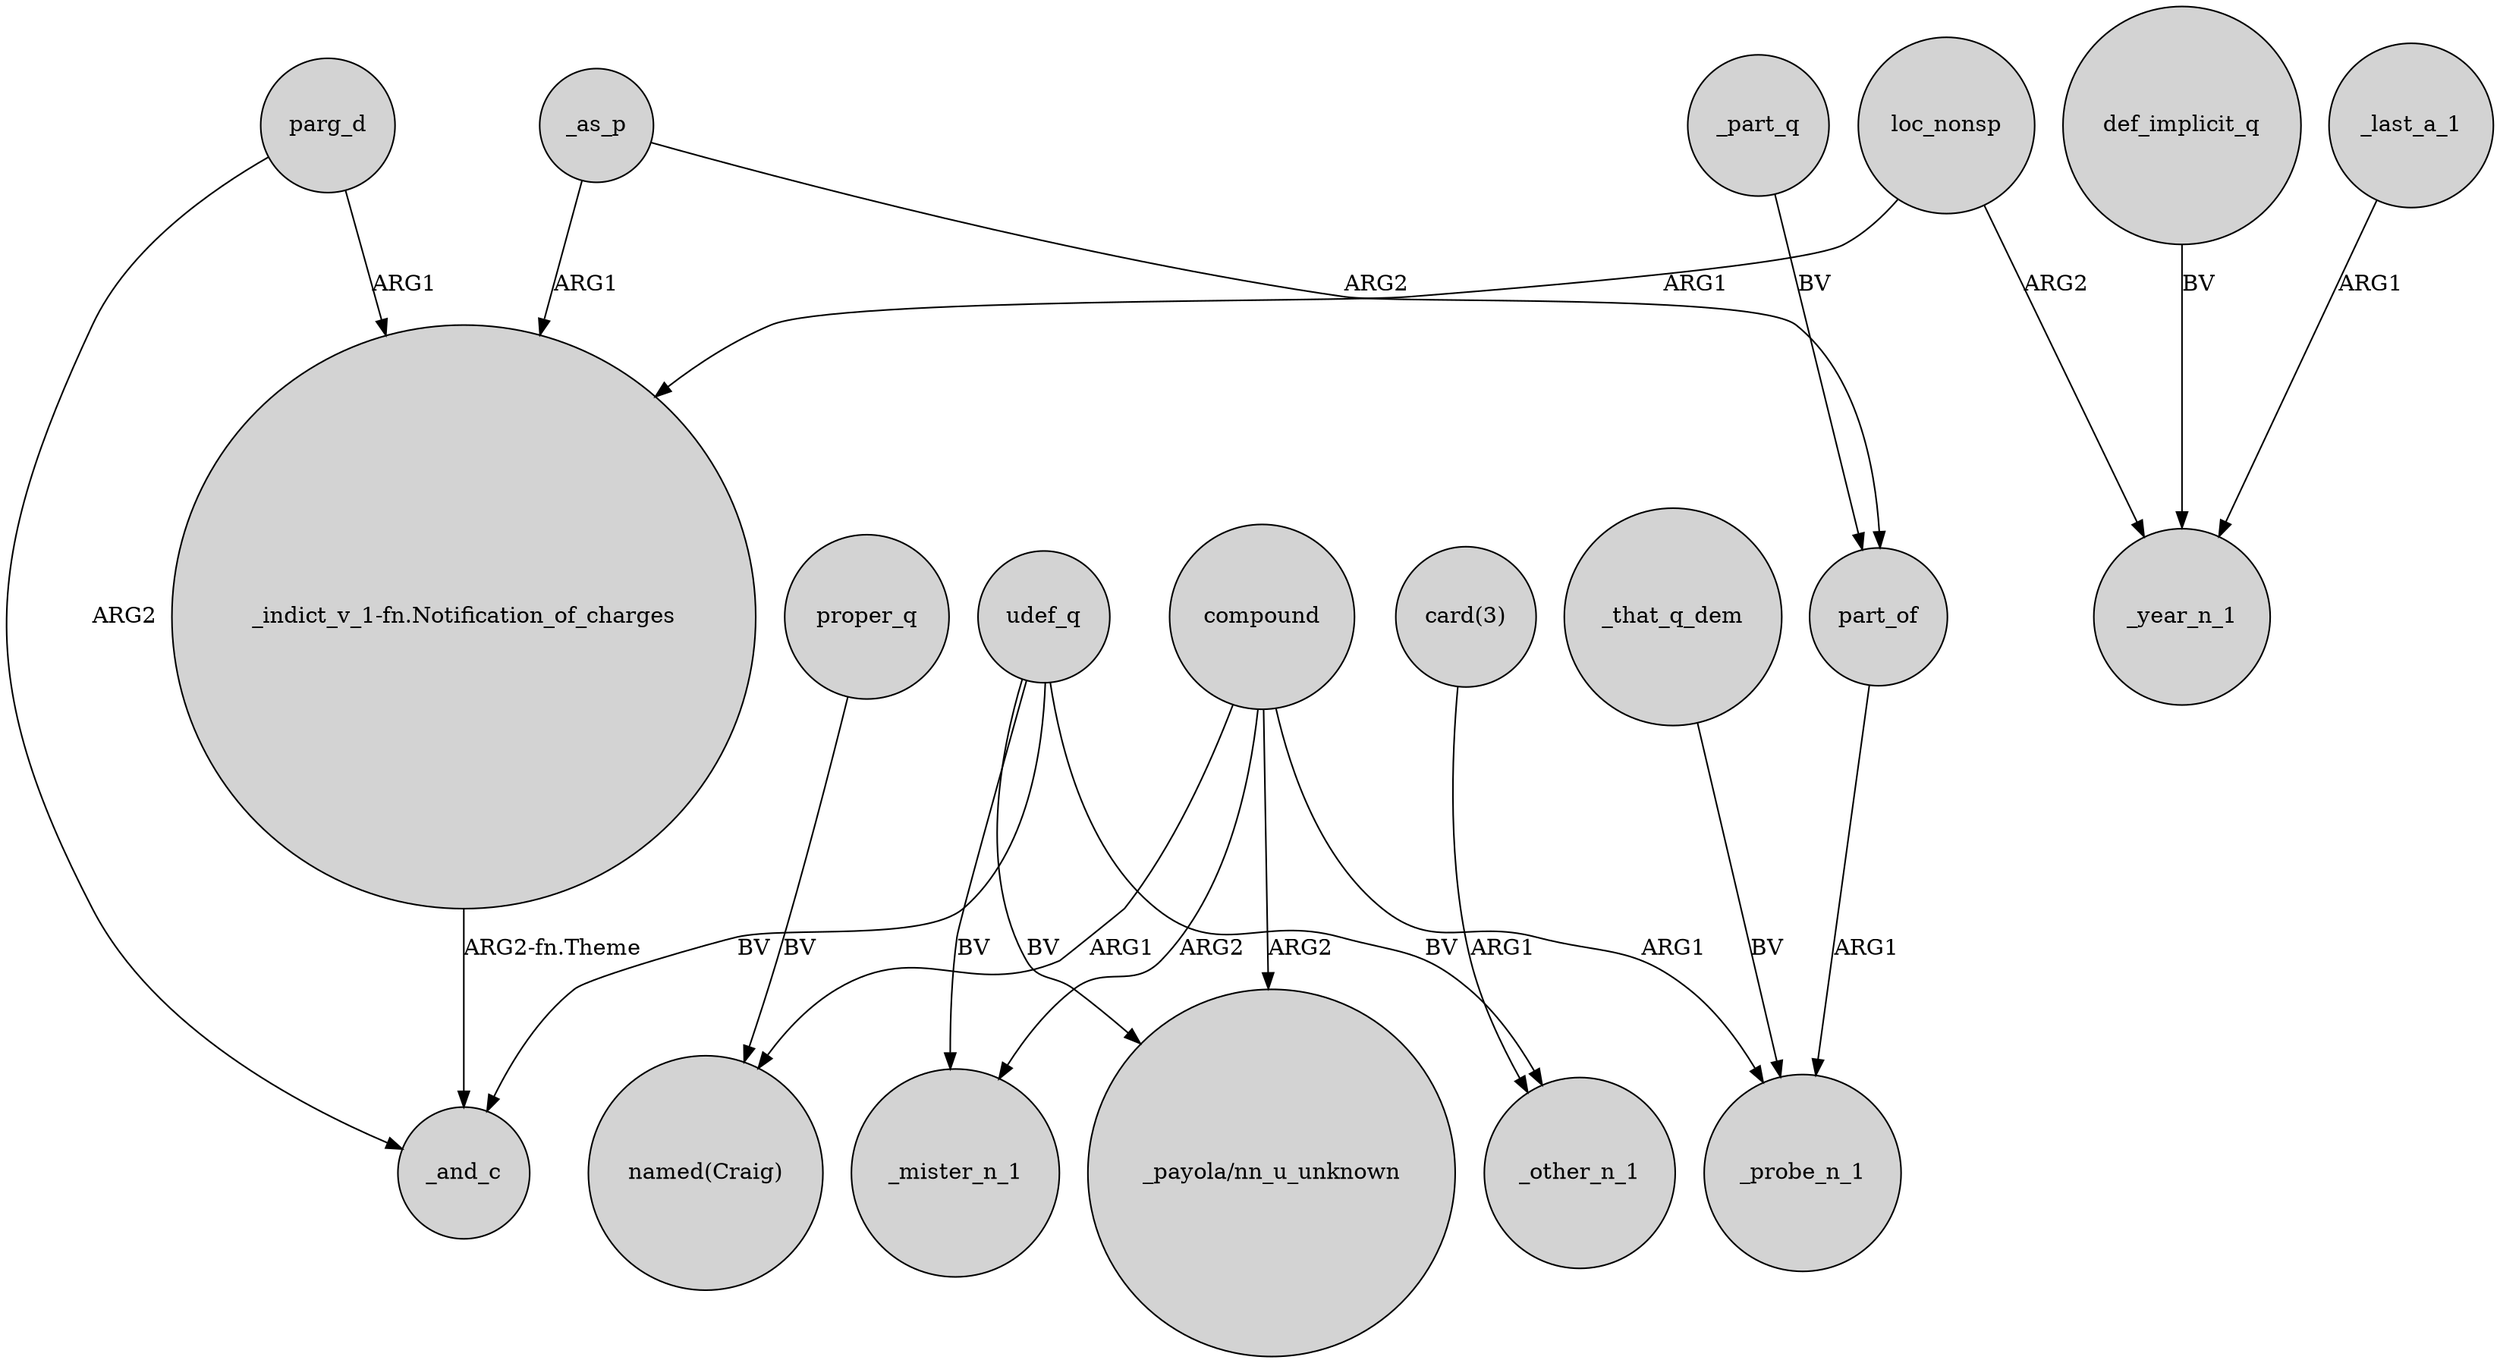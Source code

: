 digraph {
	node [shape=circle style=filled]
	loc_nonsp -> "_indict_v_1-fn.Notification_of_charges" [label=ARG1]
	_as_p -> "_indict_v_1-fn.Notification_of_charges" [label=ARG1]
	parg_d -> "_indict_v_1-fn.Notification_of_charges" [label=ARG1]
	def_implicit_q -> _year_n_1 [label=BV]
	proper_q -> "named(Craig)" [label=BV]
	_as_p -> part_of [label=ARG2]
	compound -> _mister_n_1 [label=ARG2]
	udef_q -> _mister_n_1 [label=BV]
	compound -> "_payola/nn_u_unknown" [label=ARG2]
	parg_d -> _and_c [label=ARG2]
	_part_q -> part_of [label=BV]
	udef_q -> _other_n_1 [label=BV]
	compound -> _probe_n_1 [label=ARG1]
	compound -> "named(Craig)" [label=ARG1]
	loc_nonsp -> _year_n_1 [label=ARG2]
	"_indict_v_1-fn.Notification_of_charges" -> _and_c [label="ARG2-fn.Theme"]
	_last_a_1 -> _year_n_1 [label=ARG1]
	part_of -> _probe_n_1 [label=ARG1]
	_that_q_dem -> _probe_n_1 [label=BV]
	"card(3)" -> _other_n_1 [label=ARG1]
	udef_q -> "_payola/nn_u_unknown" [label=BV]
	udef_q -> _and_c [label=BV]
}
